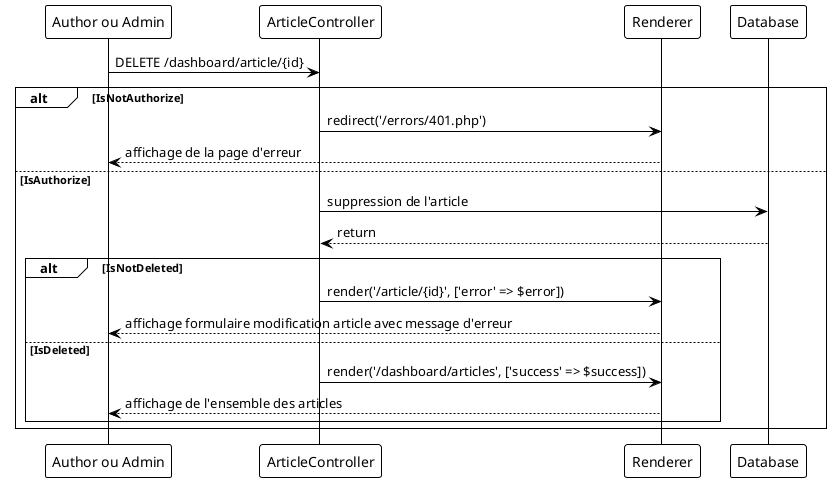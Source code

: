 @startuml

!theme plain

Person as "Author ou Admin" -> ArticleController : DELETE /dashboard/article/{id}

alt IsNotAuthorize
ArticleController -> Renderer : redirect('/errors/401.php')
Renderer --> Person : affichage de la page d'erreur
else IsAuthorize
ArticleController -> Database : suppression de l'article
Database --> ArticleController : return

    alt IsNotDeleted
    ArticleController -> Renderer : render('/article/{id}', ['error' => $error])
    Renderer --> Person : affichage formulaire modification article avec message d'erreur
    else IsDeleted
    ArticleController -> Renderer : render('/dashboard/articles', ['success' => $success])
    Renderer --> Person : affichage de l'ensemble des articles
    end
end

@enduml